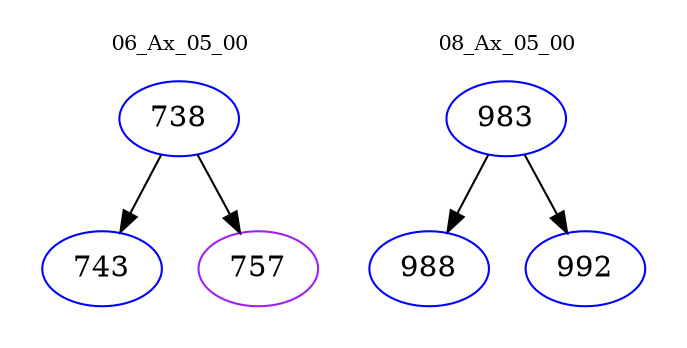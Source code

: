 digraph{
subgraph cluster_0 {
color = white
label = "06_Ax_05_00";
fontsize=10;
T0_738 [label="738", color="blue"]
T0_738 -> T0_743 [color="black"]
T0_743 [label="743", color="blue"]
T0_738 -> T0_757 [color="black"]
T0_757 [label="757", color="purple"]
}
subgraph cluster_1 {
color = white
label = "08_Ax_05_00";
fontsize=10;
T1_983 [label="983", color="blue"]
T1_983 -> T1_988 [color="black"]
T1_988 [label="988", color="blue"]
T1_983 -> T1_992 [color="black"]
T1_992 [label="992", color="blue"]
}
}
